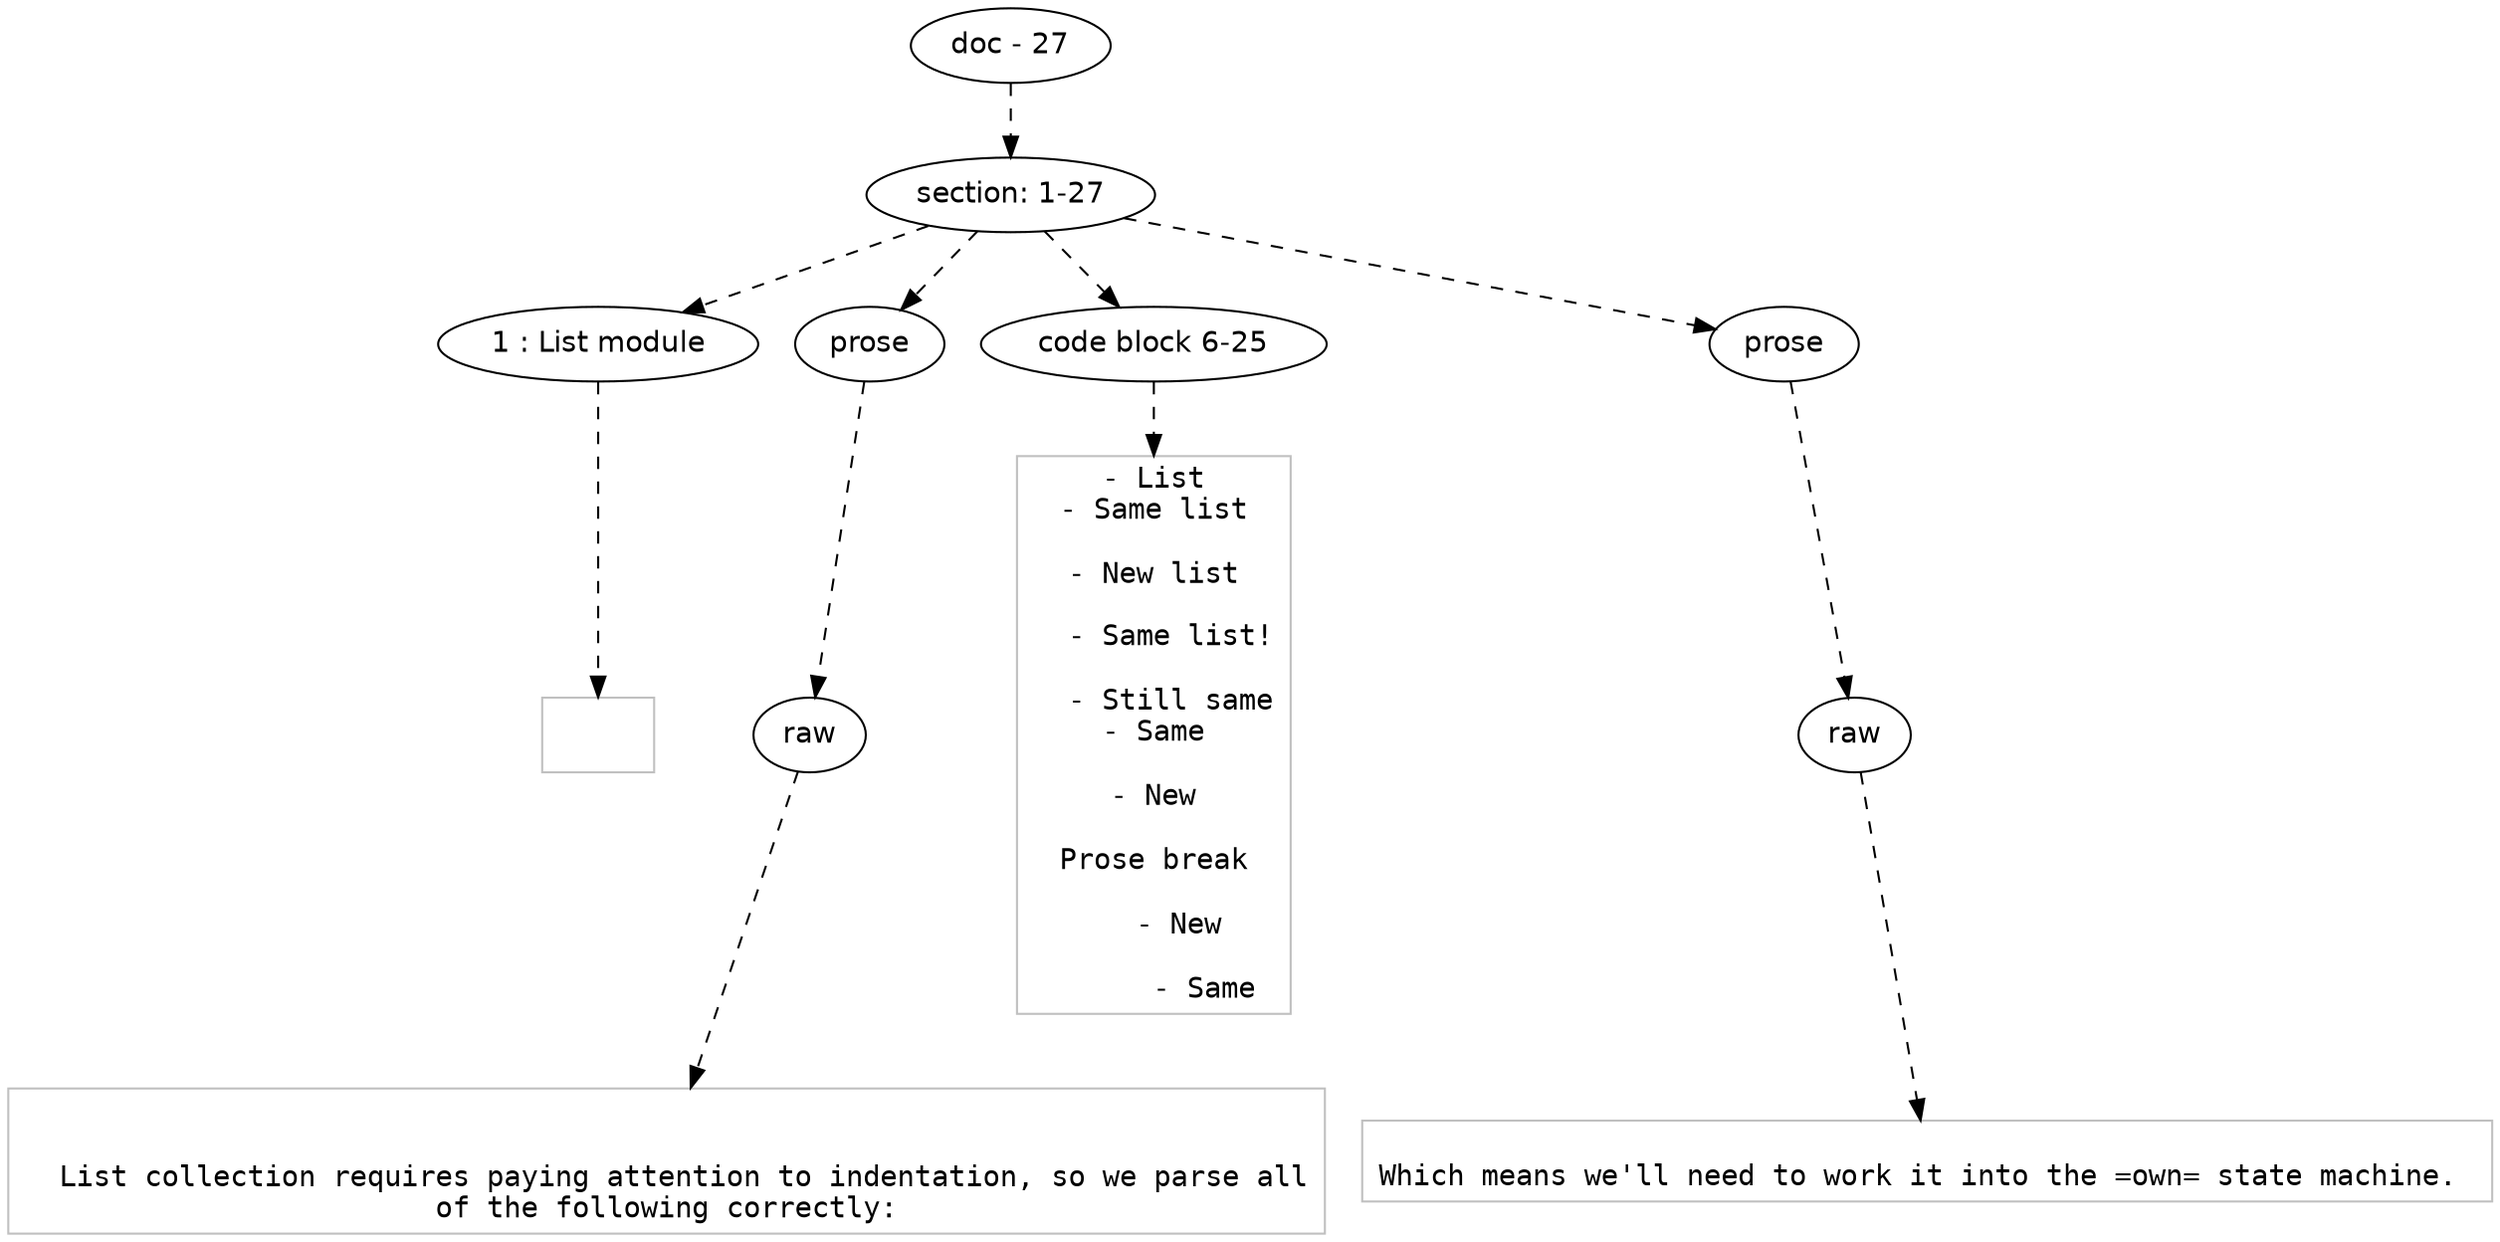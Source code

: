 digraph hierarchy {

node [fontname=Helvetica]
edge [style=dashed]

doc_0 [label="doc - 27"]


doc_0 -> { section_1}
{rank=same; section_1}

section_1 [label="section: 1-27"]


section_1 -> { header_2 prose_3 codeblock_4 prose_5}
{rank=same; header_2 prose_3 codeblock_4 prose_5}

header_2 [label="1 : List module"]

prose_3 [label="prose"]

codeblock_4 [label="code block 6-25"]

prose_5 [label="prose"]


header_2 -> leaf_6
leaf_6  [color=Gray,shape=rectangle,fontname=Inconsolata,label=""]
prose_3 -> { raw_7}
{rank=same; raw_7}

raw_7 [label="raw"]


raw_7 -> leaf_8
leaf_8  [color=Gray,shape=rectangle,fontname=Inconsolata,label="

  List collection requires paying attention to indentation, so we parse all
of the following correctly:
"]
codeblock_4 -> leaf_9
leaf_9  [color=Gray,shape=rectangle,fontname=Inconsolata,label="- List
- Same list

- New list
  
  - Same list!

  - Still same
- Same

- New

Prose break

   - New

      - Same
"]
prose_5 -> { raw_10}
{rank=same; raw_10}

raw_10 [label="raw"]


raw_10 -> leaf_11
leaf_11  [color=Gray,shape=rectangle,fontname=Inconsolata,label="
Which means we'll need to work it into the =own= state machine. "]

}
